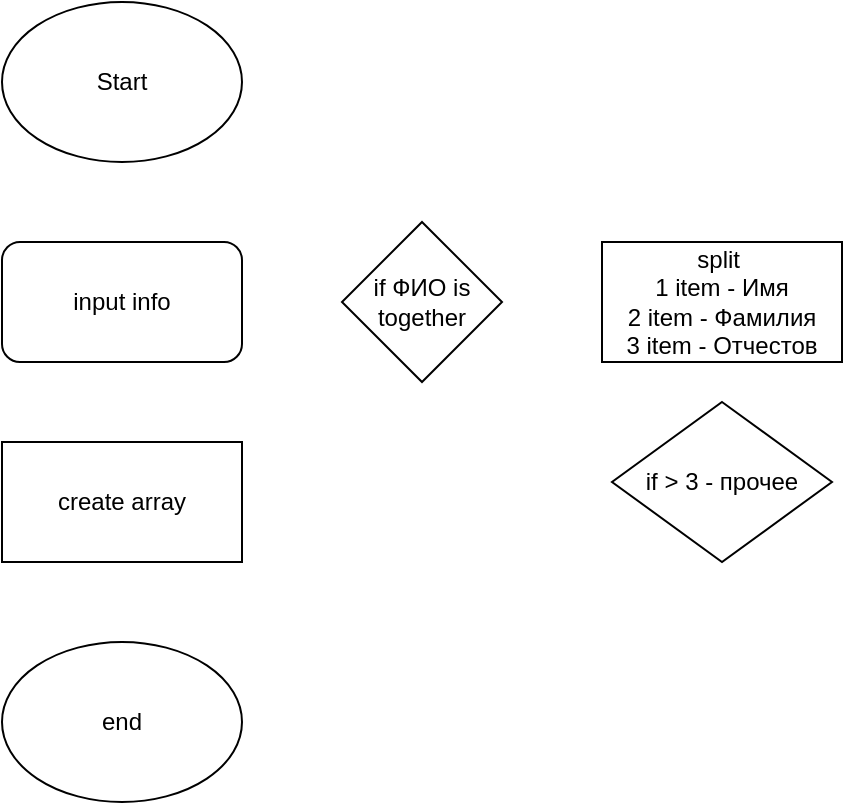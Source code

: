 <mxfile>
    <diagram id="PmQAZ7F5q4tNPS75fodr" name="Page-1">
        <mxGraphModel dx="995" dy="675" grid="1" gridSize="10" guides="1" tooltips="1" connect="1" arrows="1" fold="1" page="1" pageScale="1" pageWidth="850" pageHeight="1100" math="0" shadow="0">
            <root>
                <mxCell id="0"/>
                <mxCell id="1" parent="0"/>
                <mxCell id="2" value="Start" style="ellipse;whiteSpace=wrap;html=1;" vertex="1" parent="1">
                    <mxGeometry x="170" y="40" width="120" height="80" as="geometry"/>
                </mxCell>
                <mxCell id="8" value="input info" style="rounded=1;whiteSpace=wrap;html=1;" vertex="1" parent="1">
                    <mxGeometry x="170" y="160" width="120" height="60" as="geometry"/>
                </mxCell>
                <mxCell id="9" value="create array" style="rounded=0;whiteSpace=wrap;html=1;" vertex="1" parent="1">
                    <mxGeometry x="170" y="260" width="120" height="60" as="geometry"/>
                </mxCell>
                <mxCell id="10" value="end" style="ellipse;whiteSpace=wrap;html=1;" vertex="1" parent="1">
                    <mxGeometry x="170" y="360" width="120" height="80" as="geometry"/>
                </mxCell>
                <mxCell id="12" value="if ФИО is together" style="rhombus;whiteSpace=wrap;html=1;" vertex="1" parent="1">
                    <mxGeometry x="340" y="150" width="80" height="80" as="geometry"/>
                </mxCell>
                <mxCell id="13" value="split&amp;nbsp;&lt;br&gt;1 item - Имя&lt;br&gt;2 item - Фамилия&lt;br&gt;3 item - Отчестов&lt;br&gt;" style="rounded=0;whiteSpace=wrap;html=1;" vertex="1" parent="1">
                    <mxGeometry x="470" y="160" width="120" height="60" as="geometry"/>
                </mxCell>
                <mxCell id="15" value="if &amp;gt; 3 - прочее" style="rhombus;whiteSpace=wrap;html=1;" vertex="1" parent="1">
                    <mxGeometry x="475" y="240" width="110" height="80" as="geometry"/>
                </mxCell>
            </root>
        </mxGraphModel>
    </diagram>
</mxfile>